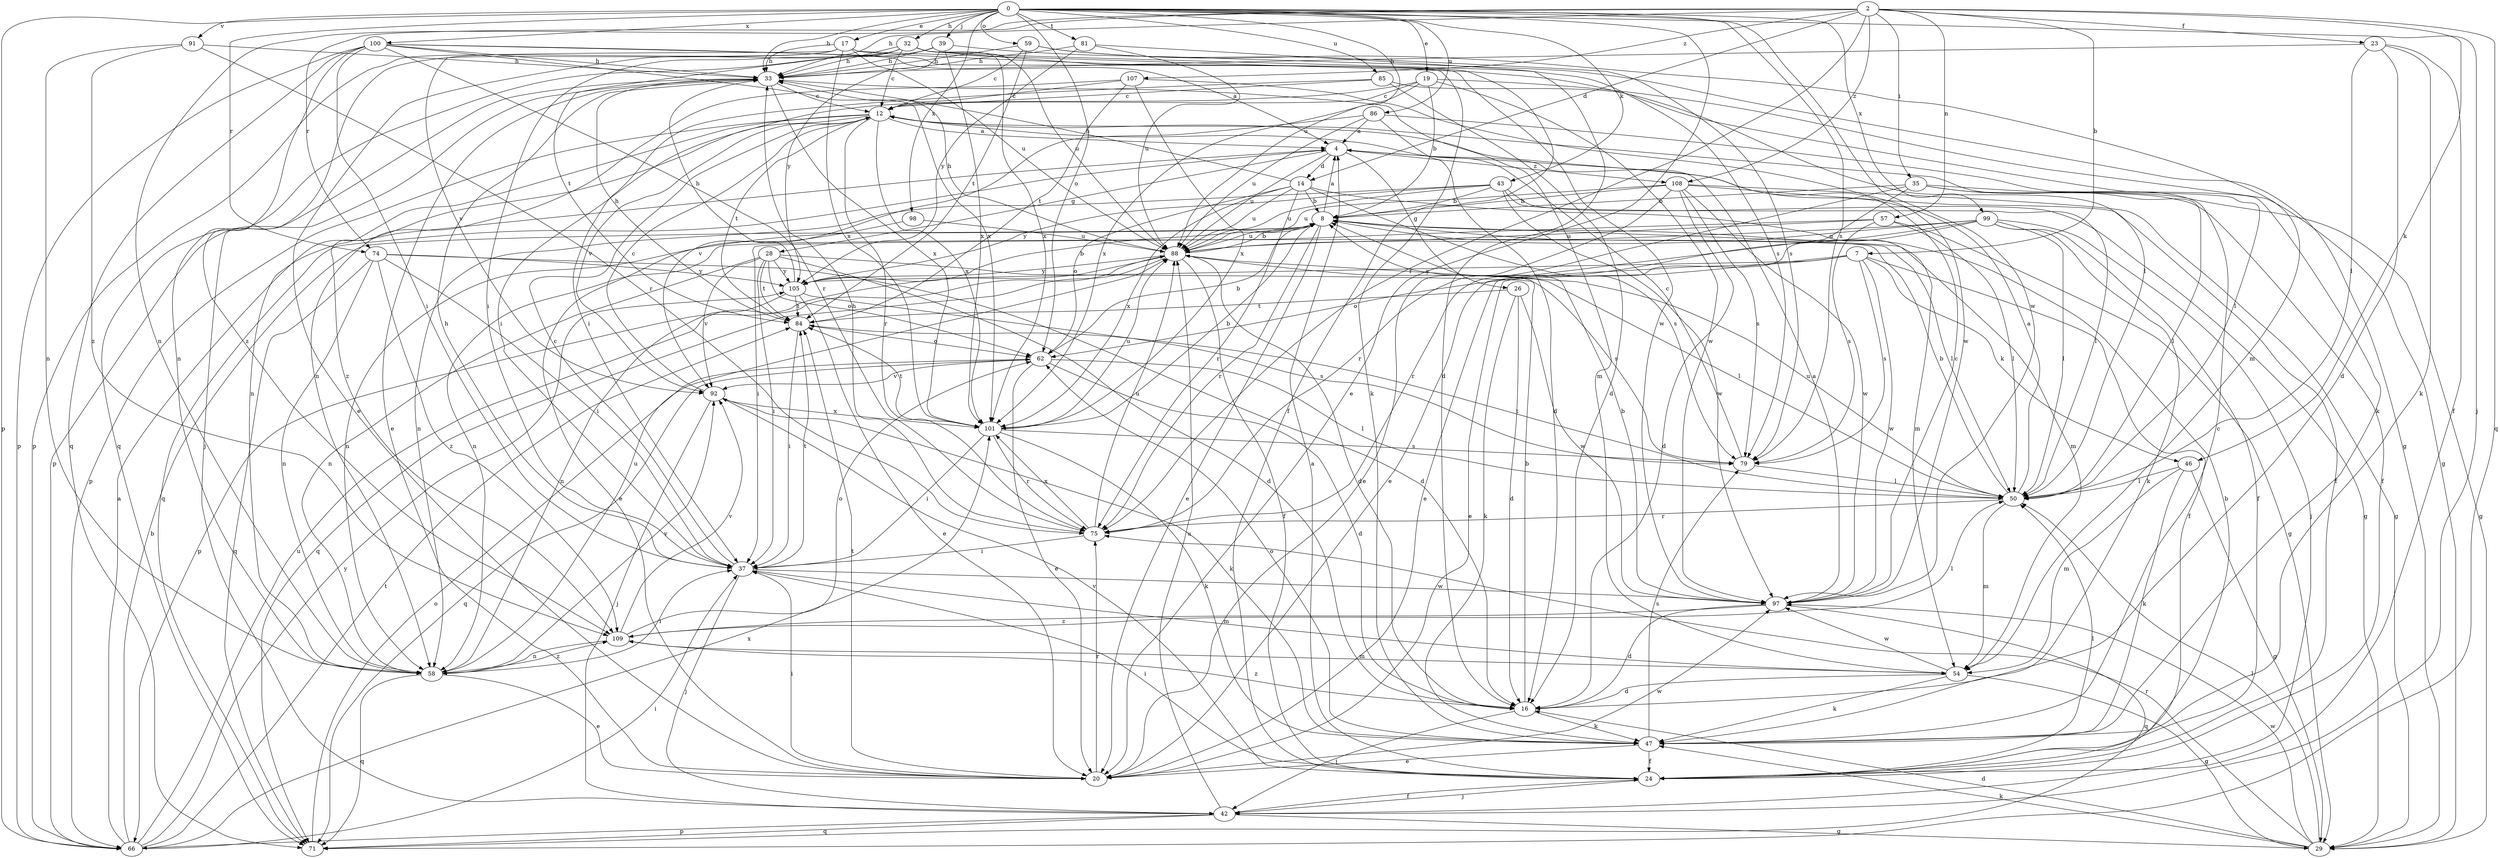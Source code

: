 strict digraph  {
0;
2;
4;
7;
8;
12;
14;
16;
17;
19;
20;
23;
24;
26;
28;
29;
32;
33;
35;
37;
39;
42;
43;
46;
47;
50;
54;
57;
58;
59;
62;
66;
71;
74;
75;
79;
81;
84;
85;
86;
88;
91;
92;
97;
98;
99;
100;
101;
105;
107;
108;
109;
0 -> 17  [label=e];
0 -> 19  [label=e];
0 -> 20  [label=e];
0 -> 32  [label=h];
0 -> 33  [label=h];
0 -> 39  [label=j];
0 -> 42  [label=j];
0 -> 43  [label=k];
0 -> 59  [label=o];
0 -> 62  [label=o];
0 -> 66  [label=p];
0 -> 74  [label=r];
0 -> 79  [label=s];
0 -> 81  [label=t];
0 -> 85  [label=u];
0 -> 86  [label=u];
0 -> 88  [label=u];
0 -> 91  [label=v];
0 -> 97  [label=w];
0 -> 98  [label=x];
0 -> 99  [label=x];
0 -> 100  [label=x];
2 -> 7  [label=b];
2 -> 14  [label=d];
2 -> 23  [label=f];
2 -> 33  [label=h];
2 -> 35  [label=i];
2 -> 46  [label=k];
2 -> 57  [label=n];
2 -> 58  [label=n];
2 -> 71  [label=q];
2 -> 74  [label=r];
2 -> 75  [label=r];
2 -> 107  [label=z];
2 -> 108  [label=z];
4 -> 14  [label=d];
4 -> 26  [label=g];
4 -> 28  [label=g];
4 -> 71  [label=q];
4 -> 88  [label=u];
4 -> 108  [label=z];
7 -> 20  [label=e];
7 -> 24  [label=f];
7 -> 46  [label=k];
7 -> 62  [label=o];
7 -> 79  [label=s];
7 -> 97  [label=w];
7 -> 105  [label=y];
8 -> 4  [label=a];
8 -> 20  [label=e];
8 -> 50  [label=l];
8 -> 54  [label=m];
8 -> 58  [label=n];
8 -> 75  [label=r];
8 -> 88  [label=u];
12 -> 4  [label=a];
12 -> 58  [label=n];
12 -> 66  [label=p];
12 -> 75  [label=r];
12 -> 84  [label=t];
12 -> 92  [label=v];
12 -> 101  [label=x];
12 -> 109  [label=z];
14 -> 8  [label=b];
14 -> 33  [label=h];
14 -> 54  [label=m];
14 -> 62  [label=o];
14 -> 75  [label=r];
14 -> 79  [label=s];
14 -> 88  [label=u];
14 -> 101  [label=x];
16 -> 8  [label=b];
16 -> 42  [label=j];
16 -> 47  [label=k];
16 -> 109  [label=z];
17 -> 33  [label=h];
17 -> 50  [label=l];
17 -> 66  [label=p];
17 -> 88  [label=u];
17 -> 92  [label=v];
17 -> 97  [label=w];
17 -> 101  [label=x];
17 -> 109  [label=z];
19 -> 8  [label=b];
19 -> 12  [label=c];
19 -> 29  [label=g];
19 -> 37  [label=i];
19 -> 97  [label=w];
19 -> 101  [label=x];
20 -> 37  [label=i];
20 -> 75  [label=r];
20 -> 84  [label=t];
20 -> 97  [label=w];
23 -> 16  [label=d];
23 -> 24  [label=f];
23 -> 33  [label=h];
23 -> 47  [label=k];
23 -> 50  [label=l];
24 -> 4  [label=a];
24 -> 8  [label=b];
24 -> 37  [label=i];
24 -> 42  [label=j];
24 -> 50  [label=l];
24 -> 92  [label=v];
26 -> 16  [label=d];
26 -> 47  [label=k];
26 -> 84  [label=t];
26 -> 97  [label=w];
28 -> 16  [label=d];
28 -> 37  [label=i];
28 -> 58  [label=n];
28 -> 62  [label=o];
28 -> 79  [label=s];
28 -> 84  [label=t];
28 -> 92  [label=v];
28 -> 105  [label=y];
29 -> 16  [label=d];
29 -> 47  [label=k];
29 -> 50  [label=l];
29 -> 75  [label=r];
29 -> 97  [label=w];
32 -> 12  [label=c];
32 -> 20  [label=e];
32 -> 24  [label=f];
32 -> 33  [label=h];
32 -> 37  [label=i];
32 -> 79  [label=s];
32 -> 84  [label=t];
32 -> 88  [label=u];
32 -> 101  [label=x];
33 -> 12  [label=c];
33 -> 20  [label=e];
33 -> 42  [label=j];
33 -> 54  [label=m];
33 -> 66  [label=p];
33 -> 101  [label=x];
35 -> 8  [label=b];
35 -> 20  [label=e];
35 -> 24  [label=f];
35 -> 29  [label=g];
35 -> 50  [label=l];
35 -> 75  [label=r];
37 -> 12  [label=c];
37 -> 33  [label=h];
37 -> 42  [label=j];
37 -> 54  [label=m];
37 -> 84  [label=t];
37 -> 97  [label=w];
39 -> 29  [label=g];
39 -> 33  [label=h];
39 -> 71  [label=q];
39 -> 101  [label=x];
39 -> 105  [label=y];
42 -> 24  [label=f];
42 -> 29  [label=g];
42 -> 66  [label=p];
42 -> 71  [label=q];
42 -> 88  [label=u];
43 -> 8  [label=b];
43 -> 29  [label=g];
43 -> 50  [label=l];
43 -> 58  [label=n];
43 -> 88  [label=u];
43 -> 97  [label=w];
43 -> 105  [label=y];
46 -> 29  [label=g];
46 -> 47  [label=k];
46 -> 50  [label=l];
46 -> 54  [label=m];
47 -> 12  [label=c];
47 -> 20  [label=e];
47 -> 24  [label=f];
47 -> 62  [label=o];
47 -> 79  [label=s];
50 -> 4  [label=a];
50 -> 8  [label=b];
50 -> 54  [label=m];
50 -> 75  [label=r];
50 -> 84  [label=t];
50 -> 88  [label=u];
54 -> 16  [label=d];
54 -> 29  [label=g];
54 -> 47  [label=k];
54 -> 97  [label=w];
57 -> 29  [label=g];
57 -> 37  [label=i];
57 -> 50  [label=l];
57 -> 79  [label=s];
57 -> 88  [label=u];
58 -> 20  [label=e];
58 -> 37  [label=i];
58 -> 71  [label=q];
58 -> 88  [label=u];
58 -> 92  [label=v];
58 -> 109  [label=z];
59 -> 12  [label=c];
59 -> 33  [label=h];
59 -> 54  [label=m];
59 -> 79  [label=s];
59 -> 84  [label=t];
62 -> 8  [label=b];
62 -> 16  [label=d];
62 -> 20  [label=e];
62 -> 50  [label=l];
62 -> 71  [label=q];
62 -> 92  [label=v];
66 -> 4  [label=a];
66 -> 8  [label=b];
66 -> 37  [label=i];
66 -> 84  [label=t];
66 -> 88  [label=u];
66 -> 101  [label=x];
66 -> 105  [label=y];
71 -> 62  [label=o];
74 -> 16  [label=d];
74 -> 37  [label=i];
74 -> 58  [label=n];
74 -> 71  [label=q];
74 -> 105  [label=y];
74 -> 109  [label=z];
75 -> 33  [label=h];
75 -> 37  [label=i];
75 -> 88  [label=u];
75 -> 101  [label=x];
79 -> 12  [label=c];
79 -> 50  [label=l];
81 -> 16  [label=d];
81 -> 33  [label=h];
81 -> 88  [label=u];
81 -> 105  [label=y];
84 -> 33  [label=h];
84 -> 37  [label=i];
84 -> 62  [label=o];
85 -> 12  [label=c];
85 -> 16  [label=d];
85 -> 37  [label=i];
85 -> 47  [label=k];
86 -> 4  [label=a];
86 -> 16  [label=d];
86 -> 50  [label=l];
86 -> 88  [label=u];
86 -> 92  [label=v];
88 -> 8  [label=b];
88 -> 16  [label=d];
88 -> 24  [label=f];
88 -> 33  [label=h];
88 -> 50  [label=l];
88 -> 66  [label=p];
88 -> 71  [label=q];
88 -> 105  [label=y];
91 -> 33  [label=h];
91 -> 58  [label=n];
91 -> 75  [label=r];
91 -> 109  [label=z];
92 -> 12  [label=c];
92 -> 42  [label=j];
92 -> 47  [label=k];
92 -> 101  [label=x];
97 -> 4  [label=a];
97 -> 8  [label=b];
97 -> 12  [label=c];
97 -> 16  [label=d];
97 -> 71  [label=q];
97 -> 109  [label=z];
98 -> 20  [label=e];
98 -> 88  [label=u];
99 -> 20  [label=e];
99 -> 24  [label=f];
99 -> 42  [label=j];
99 -> 47  [label=k];
99 -> 50  [label=l];
99 -> 58  [label=n];
99 -> 75  [label=r];
99 -> 88  [label=u];
100 -> 4  [label=a];
100 -> 33  [label=h];
100 -> 37  [label=i];
100 -> 47  [label=k];
100 -> 58  [label=n];
100 -> 66  [label=p];
100 -> 71  [label=q];
100 -> 75  [label=r];
100 -> 101  [label=x];
101 -> 8  [label=b];
101 -> 37  [label=i];
101 -> 47  [label=k];
101 -> 75  [label=r];
101 -> 79  [label=s];
101 -> 84  [label=t];
101 -> 88  [label=u];
105 -> 8  [label=b];
105 -> 20  [label=e];
105 -> 33  [label=h];
105 -> 58  [label=n];
105 -> 79  [label=s];
105 -> 84  [label=t];
107 -> 12  [label=c];
107 -> 58  [label=n];
107 -> 84  [label=t];
107 -> 97  [label=w];
107 -> 101  [label=x];
108 -> 8  [label=b];
108 -> 16  [label=d];
108 -> 20  [label=e];
108 -> 24  [label=f];
108 -> 29  [label=g];
108 -> 79  [label=s];
108 -> 88  [label=u];
108 -> 97  [label=w];
109 -> 50  [label=l];
109 -> 54  [label=m];
109 -> 58  [label=n];
109 -> 62  [label=o];
109 -> 92  [label=v];
}
